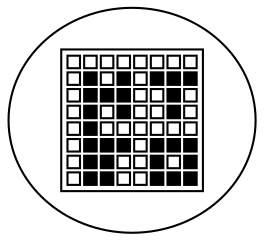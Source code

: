 graph M5LVertical {
	tab [label=<<TABLE>
<TR><TD></TD><TD></TD><TD></TD><TD></TD><TD></TD><TD></TD><TD></TD><TD></TD>
</TR>
<TR><TD></TD><TD bgcolor="black"></TD><TD></TD><TD bgcolor="black"></TD><TD></TD><TD bgcolor="black"></TD><TD bgcolor="black"></TD><TD bgcolor="black"></TD>
</TR>
<TR><TD></TD><TD bgcolor="black"></TD><TD bgcolor="black"></TD><TD bgcolor="black"></TD><TD></TD><TD></TD><TD bgcolor="black"></TD><TD></TD>
</TR>
<TR><TD></TD><TD bgcolor="black"></TD><TD></TD><TD bgcolor="black"></TD><TD></TD><TD></TD><TD bgcolor="black"></TD><TD></TD>
</TR>
<TR><TD></TD><TD bgcolor="black"></TD><TD></TD><TD></TD><TD></TD><TD></TD><TD></TD><TD></TD>
</TR>
<TR><TD></TD><TD bgcolor="black"></TD><TD bgcolor="black"></TD><TD bgcolor="black"></TD><TD></TD><TD bgcolor="black"></TD><TD bgcolor="black"></TD><TD bgcolor="black"></TD>
</TR>
<TR><TD></TD><TD bgcolor="black"></TD><TD bgcolor="black"></TD><TD></TD><TD></TD><TD bgcolor="black"></TD><TD></TD><TD bgcolor="black"></TD>
</TR>
<TR><TD></TD><TD bgcolor="black"></TD><TD bgcolor="black"></TD><TD></TD><TD></TD><TD bgcolor="black"></TD><TD bgcolor="black"></TD><TD bgcolor="black"></TD>
</TR>
</TABLE>>]
}
